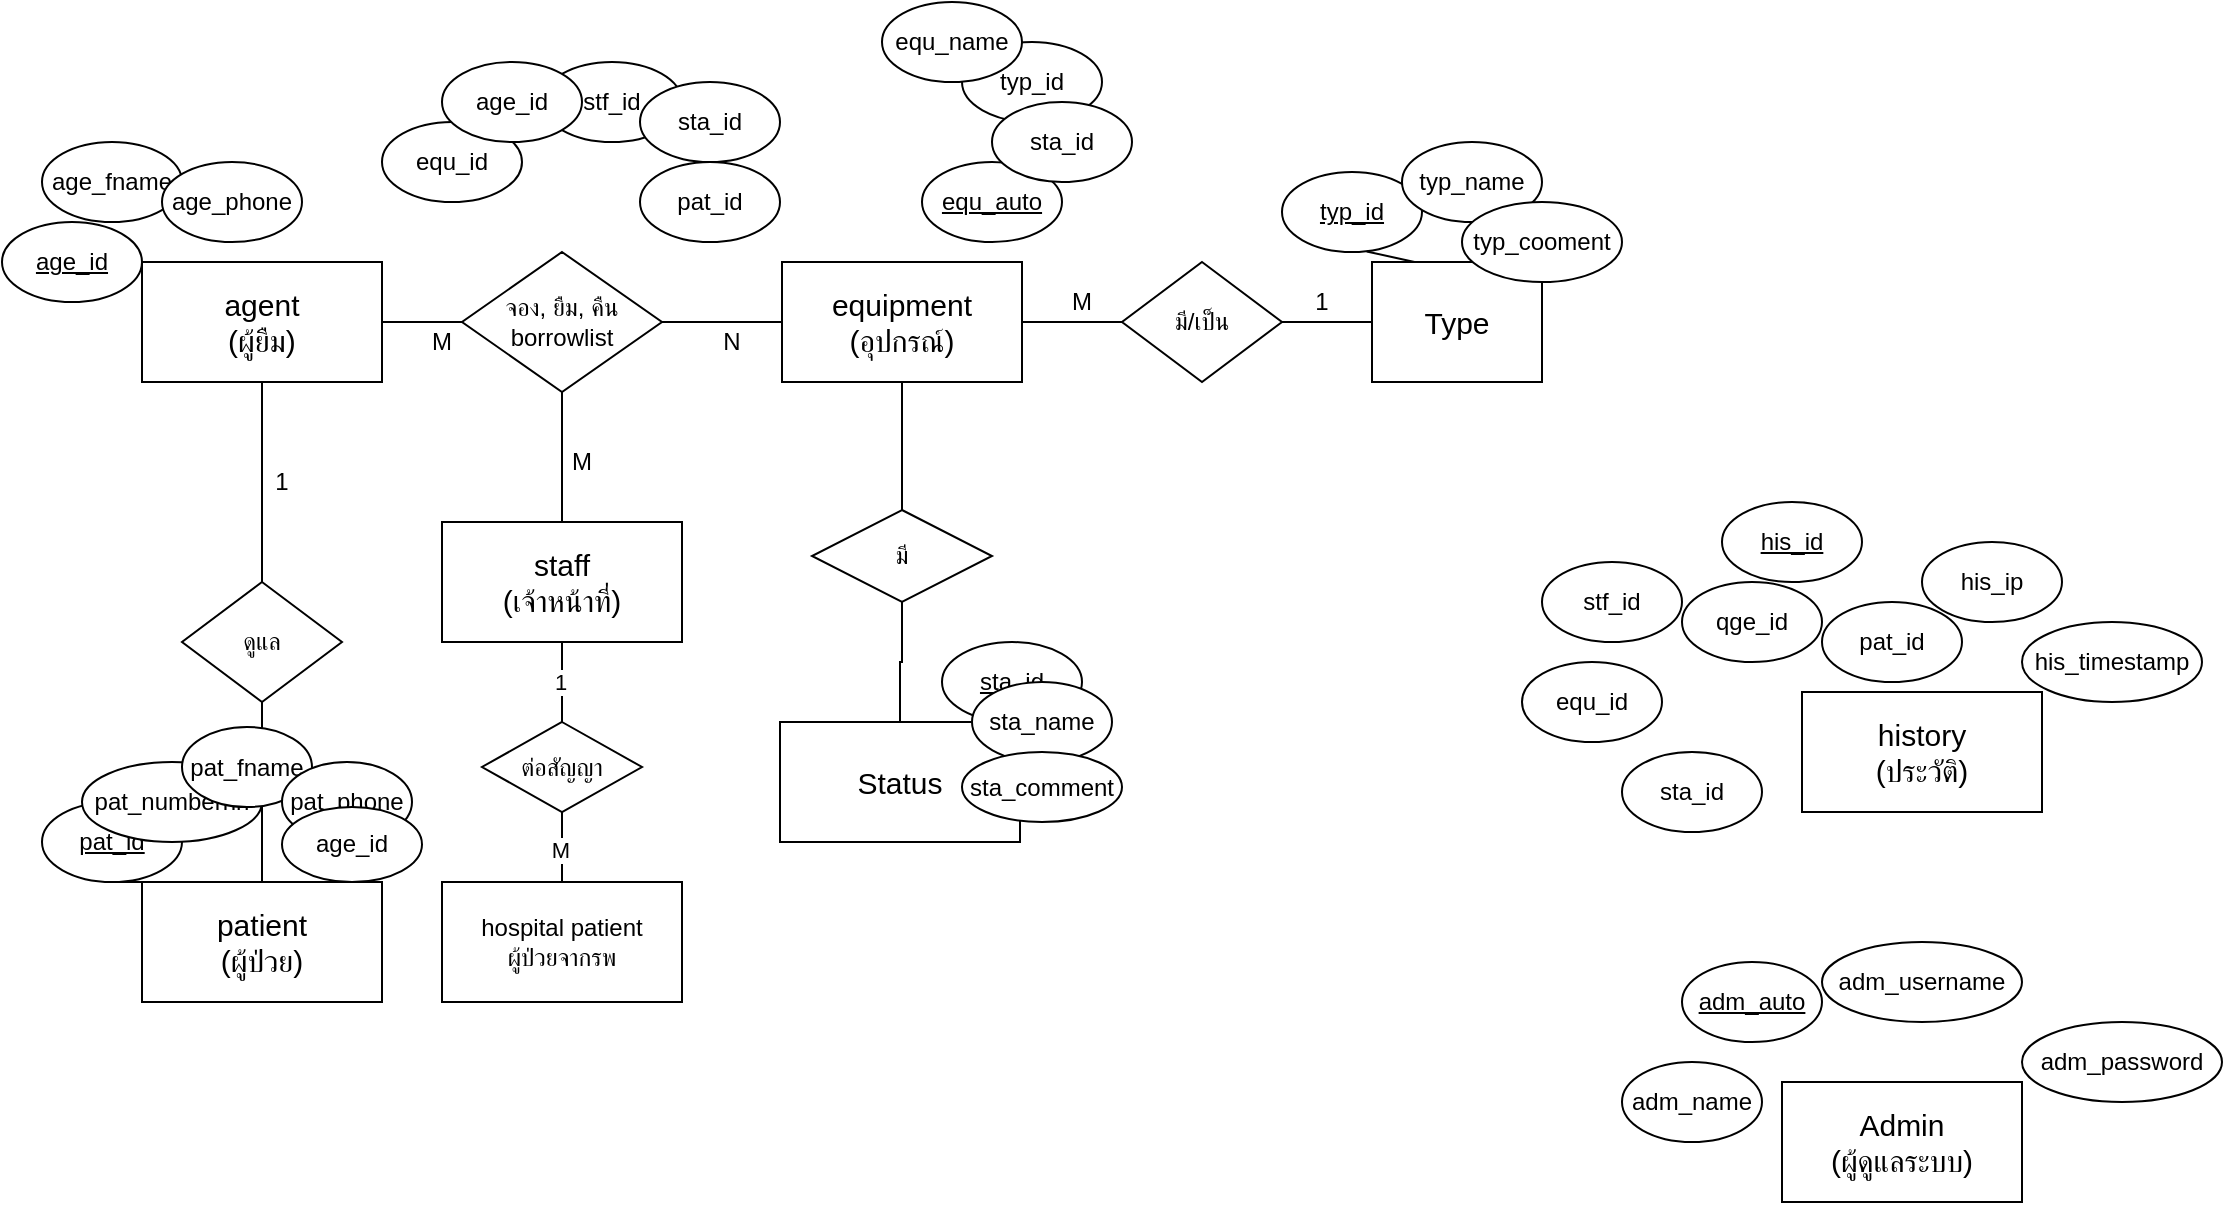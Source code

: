 <mxfile version="24.4.7" type="device">
  <diagram name="Page-1" id="ZSZmgNhU9nOJoryi1aqg">
    <mxGraphModel dx="1219" dy="607" grid="1" gridSize="10" guides="1" tooltips="1" connect="1" arrows="1" fold="1" page="1" pageScale="1" pageWidth="1169" pageHeight="827" math="0" shadow="0">
      <root>
        <mxCell id="0" />
        <mxCell id="1" parent="0" />
        <mxCell id="INkDduoj81UkgjcefhKB-1" value="&lt;div&gt;&lt;span style=&quot;font-size: 15px;&quot;&gt;patient&lt;/span&gt;&lt;/div&gt;&lt;font style=&quot;font-size: 15px;&quot;&gt;(ผู้ป่วย)&lt;/font&gt;" style="rounded=0;whiteSpace=wrap;html=1;" parent="1" vertex="1">
          <mxGeometry x="90" y="600" width="120" height="60" as="geometry" />
        </mxCell>
        <mxCell id="INkDduoj81UkgjcefhKB-2" value="&lt;div&gt;&lt;span style=&quot;font-size: 15px;&quot;&gt;agent&lt;/span&gt;&lt;/div&gt;&lt;font style=&quot;font-size: 15px;&quot;&gt;(ผู้ยืม)&lt;/font&gt;" style="rounded=0;whiteSpace=wrap;html=1;" parent="1" vertex="1">
          <mxGeometry x="90" y="290" width="120" height="60" as="geometry" />
        </mxCell>
        <mxCell id="INkDduoj81UkgjcefhKB-3" value="ดูแล" style="rhombus;whiteSpace=wrap;html=1;" parent="1" vertex="1">
          <mxGeometry x="110" y="450" width="80" height="60" as="geometry" />
        </mxCell>
        <mxCell id="KyuhIxlcYk9y87k8hx-3-3" style="edgeStyle=orthogonalEdgeStyle;rounded=0;orthogonalLoop=1;jettySize=auto;html=1;exitX=0.5;exitY=1;exitDx=0;exitDy=0;entryX=0.5;entryY=0;entryDx=0;entryDy=0;endArrow=none;endFill=0;" parent="1" source="INkDduoj81UkgjcefhKB-4" target="KyuhIxlcYk9y87k8hx-3-1" edge="1">
          <mxGeometry relative="1" as="geometry" />
        </mxCell>
        <mxCell id="INkDduoj81UkgjcefhKB-4" value="&lt;div&gt;&lt;font style=&quot;font-size: 15px;&quot;&gt;equipment&lt;/font&gt;&lt;/div&gt;&lt;font style=&quot;font-size: 15px;&quot;&gt;(อุปกรณ์)&lt;/font&gt;" style="rounded=0;whiteSpace=wrap;html=1;" parent="1" vertex="1">
          <mxGeometry x="410" y="290" width="120" height="60" as="geometry" />
        </mxCell>
        <mxCell id="INkDduoj81UkgjcefhKB-6" value="จอง, ยืม, คืน&lt;div&gt;borrowlist&lt;br&gt;&lt;/div&gt;" style="rhombus;whiteSpace=wrap;html=1;" parent="1" vertex="1">
          <mxGeometry x="250" y="285" width="100" height="70" as="geometry" />
        </mxCell>
        <mxCell id="INkDduoj81UkgjcefhKB-8" value="" style="endArrow=none;html=1;rounded=0;exitX=1;exitY=0.5;exitDx=0;exitDy=0;entryX=0;entryY=0.5;entryDx=0;entryDy=0;endFill=0;" parent="1" source="INkDduoj81UkgjcefhKB-2" target="INkDduoj81UkgjcefhKB-6" edge="1">
          <mxGeometry width="50" height="50" relative="1" as="geometry">
            <mxPoint x="460" y="330" as="sourcePoint" />
            <mxPoint x="510" y="280" as="targetPoint" />
          </mxGeometry>
        </mxCell>
        <mxCell id="INkDduoj81UkgjcefhKB-10" value="" style="endArrow=none;html=1;rounded=0;exitX=1;exitY=0.5;exitDx=0;exitDy=0;entryX=0;entryY=0.5;entryDx=0;entryDy=0;" parent="1" source="INkDduoj81UkgjcefhKB-6" target="INkDduoj81UkgjcefhKB-4" edge="1">
          <mxGeometry width="50" height="50" relative="1" as="geometry">
            <mxPoint x="420" y="330" as="sourcePoint" />
            <mxPoint x="470" y="280" as="targetPoint" />
          </mxGeometry>
        </mxCell>
        <mxCell id="INkDduoj81UkgjcefhKB-11" value="มี/เป็น" style="rhombus;whiteSpace=wrap;html=1;" parent="1" vertex="1">
          <mxGeometry x="580" y="290" width="80" height="60" as="geometry" />
        </mxCell>
        <mxCell id="INkDduoj81UkgjcefhKB-12" value="&lt;span style=&quot;font-size: 15px;&quot;&gt;Type&lt;/span&gt;" style="rounded=0;whiteSpace=wrap;html=1;" parent="1" vertex="1">
          <mxGeometry x="705" y="290" width="85" height="60" as="geometry" />
        </mxCell>
        <mxCell id="INkDduoj81UkgjcefhKB-13" value="" style="endArrow=none;html=1;rounded=0;exitX=1;exitY=0.5;exitDx=0;exitDy=0;entryX=0;entryY=0.5;entryDx=0;entryDy=0;" parent="1" source="INkDduoj81UkgjcefhKB-4" target="INkDduoj81UkgjcefhKB-11" edge="1">
          <mxGeometry width="50" height="50" relative="1" as="geometry">
            <mxPoint x="790" y="400" as="sourcePoint" />
            <mxPoint x="840" y="350" as="targetPoint" />
          </mxGeometry>
        </mxCell>
        <mxCell id="INkDduoj81UkgjcefhKB-14" value="&lt;span style=&quot;font-size: 15px;&quot;&gt;Status&lt;/span&gt;" style="rounded=0;whiteSpace=wrap;html=1;" parent="1" vertex="1">
          <mxGeometry x="409" y="520" width="120" height="60" as="geometry" />
        </mxCell>
        <mxCell id="INkDduoj81UkgjcefhKB-15" value="&lt;div&gt;&lt;span style=&quot;font-size: 15px;&quot;&gt;history&lt;/span&gt;&lt;/div&gt;&lt;span style=&quot;font-size: 15px;&quot;&gt;(ประวัติ)&lt;/span&gt;" style="rounded=0;whiteSpace=wrap;html=1;" parent="1" vertex="1">
          <mxGeometry x="920" y="505" width="120" height="60" as="geometry" />
        </mxCell>
        <mxCell id="INkDduoj81UkgjcefhKB-16" value="" style="endArrow=none;html=1;rounded=0;exitX=0.5;exitY=1;exitDx=0;exitDy=0;" parent="1" source="INkDduoj81UkgjcefhKB-2" target="INkDduoj81UkgjcefhKB-3" edge="1">
          <mxGeometry width="50" height="50" relative="1" as="geometry">
            <mxPoint x="330" y="450" as="sourcePoint" />
            <mxPoint x="380" y="400" as="targetPoint" />
          </mxGeometry>
        </mxCell>
        <mxCell id="INkDduoj81UkgjcefhKB-17" value="" style="endArrow=none;html=1;rounded=0;exitX=0.5;exitY=1;exitDx=0;exitDy=0;entryX=0.5;entryY=0;entryDx=0;entryDy=0;" parent="1" source="INkDduoj81UkgjcefhKB-3" target="INkDduoj81UkgjcefhKB-1" edge="1">
          <mxGeometry width="50" height="50" relative="1" as="geometry">
            <mxPoint x="330" y="450" as="sourcePoint" />
            <mxPoint x="380" y="400" as="targetPoint" />
          </mxGeometry>
        </mxCell>
        <mxCell id="INkDduoj81UkgjcefhKB-18" value="" style="endArrow=none;html=1;rounded=0;exitX=1;exitY=0.5;exitDx=0;exitDy=0;entryX=0;entryY=0.5;entryDx=0;entryDy=0;" parent="1" source="INkDduoj81UkgjcefhKB-11" target="INkDduoj81UkgjcefhKB-12" edge="1">
          <mxGeometry width="50" height="50" relative="1" as="geometry">
            <mxPoint x="670" y="440" as="sourcePoint" />
            <mxPoint x="720" y="390" as="targetPoint" />
          </mxGeometry>
        </mxCell>
        <mxCell id="INkDduoj81UkgjcefhKB-20" value="stf_id" style="ellipse;whiteSpace=wrap;html=1;" parent="1" vertex="1">
          <mxGeometry x="290" y="190" width="70" height="40" as="geometry" />
        </mxCell>
        <mxCell id="INkDduoj81UkgjcefhKB-21" value="pat_id" style="ellipse;whiteSpace=wrap;html=1;" parent="1" vertex="1">
          <mxGeometry x="339" y="240" width="70" height="40" as="geometry" />
        </mxCell>
        <mxCell id="INkDduoj81UkgjcefhKB-22" value="&lt;u&gt;age_id&lt;/u&gt;" style="ellipse;whiteSpace=wrap;html=1;" parent="1" vertex="1">
          <mxGeometry x="20" y="270" width="70" height="40" as="geometry" />
        </mxCell>
        <mxCell id="INkDduoj81UkgjcefhKB-23" value="&lt;u&gt;pat_id&lt;/u&gt;" style="ellipse;whiteSpace=wrap;html=1;" parent="1" vertex="1">
          <mxGeometry x="40" y="560" width="70" height="40" as="geometry" />
        </mxCell>
        <mxCell id="INkDduoj81UkgjcefhKB-24" value="age_fname" style="ellipse;whiteSpace=wrap;html=1;" parent="1" vertex="1">
          <mxGeometry x="40" y="230" width="70" height="40" as="geometry" />
        </mxCell>
        <mxCell id="INkDduoj81UkgjcefhKB-25" value="&lt;u&gt;equ_auto&lt;/u&gt;" style="ellipse;whiteSpace=wrap;html=1;" parent="1" vertex="1">
          <mxGeometry x="480" y="240" width="70" height="40" as="geometry" />
        </mxCell>
        <mxCell id="INkDduoj81UkgjcefhKB-26" value="&lt;u&gt;typ_id&lt;/u&gt;" style="ellipse;whiteSpace=wrap;html=1;" parent="1" vertex="1">
          <mxGeometry x="660" y="245" width="70" height="40" as="geometry" />
        </mxCell>
        <mxCell id="INkDduoj81UkgjcefhKB-27" value="typ_name" style="ellipse;whiteSpace=wrap;html=1;" parent="1" vertex="1">
          <mxGeometry x="720" y="230" width="70" height="40" as="geometry" />
        </mxCell>
        <mxCell id="INkDduoj81UkgjcefhKB-28" value="&lt;u&gt;sta_id&lt;/u&gt;" style="ellipse;whiteSpace=wrap;html=1;" parent="1" vertex="1">
          <mxGeometry x="490" y="480" width="70" height="40" as="geometry" />
        </mxCell>
        <mxCell id="KyuhIxlcYk9y87k8hx-3-6" value="" style="edgeStyle=orthogonalEdgeStyle;rounded=0;orthogonalLoop=1;jettySize=auto;html=1;endArrow=none;endFill=0;" parent="1" source="INkDduoj81UkgjcefhKB-30" target="KyuhIxlcYk9y87k8hx-3-5" edge="1">
          <mxGeometry relative="1" as="geometry" />
        </mxCell>
        <mxCell id="KyuhIxlcYk9y87k8hx-3-10" value="1" style="edgeLabel;html=1;align=center;verticalAlign=middle;resizable=0;points=[];" parent="KyuhIxlcYk9y87k8hx-3-6" vertex="1" connectable="0">
          <mxGeometry x="-0.028" y="-1" relative="1" as="geometry">
            <mxPoint as="offset" />
          </mxGeometry>
        </mxCell>
        <mxCell id="INkDduoj81UkgjcefhKB-30" value="&lt;div&gt;&lt;span style=&quot;font-size: 15px;&quot;&gt;staff&lt;/span&gt;&lt;/div&gt;&lt;div&gt;&lt;span style=&quot;font-size: 15px;&quot;&gt;(เจ้าหน้าที่)&lt;/span&gt;&lt;/div&gt;" style="rounded=0;whiteSpace=wrap;html=1;" parent="1" vertex="1">
          <mxGeometry x="240" y="420" width="120" height="60" as="geometry" />
        </mxCell>
        <mxCell id="INkDduoj81UkgjcefhKB-31" value="" style="endArrow=none;html=1;rounded=0;exitX=0.5;exitY=1;exitDx=0;exitDy=0;entryX=0.5;entryY=0;entryDx=0;entryDy=0;" parent="1" source="INkDduoj81UkgjcefhKB-6" target="INkDduoj81UkgjcefhKB-30" edge="1">
          <mxGeometry width="50" height="50" relative="1" as="geometry">
            <mxPoint x="420" y="440" as="sourcePoint" />
            <mxPoint x="470" y="390" as="targetPoint" />
          </mxGeometry>
        </mxCell>
        <mxCell id="INkDduoj81UkgjcefhKB-32" value="M" style="text;html=1;align=center;verticalAlign=middle;whiteSpace=wrap;rounded=0;" parent="1" vertex="1">
          <mxGeometry x="150" y="540" width="20" height="25" as="geometry" />
        </mxCell>
        <mxCell id="INkDduoj81UkgjcefhKB-33" value="1" style="text;html=1;align=center;verticalAlign=middle;whiteSpace=wrap;rounded=0;" parent="1" vertex="1">
          <mxGeometry x="150" y="390" width="20" height="20" as="geometry" />
        </mxCell>
        <mxCell id="INkDduoj81UkgjcefhKB-34" value="M" style="text;html=1;align=center;verticalAlign=middle;whiteSpace=wrap;rounded=0;" parent="1" vertex="1">
          <mxGeometry x="230" y="320" width="20" height="20" as="geometry" />
        </mxCell>
        <mxCell id="INkDduoj81UkgjcefhKB-35" value="N" style="text;html=1;align=center;verticalAlign=middle;whiteSpace=wrap;rounded=0;" parent="1" vertex="1">
          <mxGeometry x="375" y="320" width="20" height="20" as="geometry" />
        </mxCell>
        <mxCell id="INkDduoj81UkgjcefhKB-37" value="M" style="text;html=1;align=center;verticalAlign=middle;whiteSpace=wrap;rounded=0;" parent="1" vertex="1">
          <mxGeometry x="300" y="380" width="20" height="20" as="geometry" />
        </mxCell>
        <mxCell id="INkDduoj81UkgjcefhKB-38" value="M" style="text;html=1;align=center;verticalAlign=middle;whiteSpace=wrap;rounded=0;" parent="1" vertex="1">
          <mxGeometry x="550" y="300" width="20" height="20" as="geometry" />
        </mxCell>
        <mxCell id="INkDduoj81UkgjcefhKB-39" value="1" style="text;html=1;align=center;verticalAlign=middle;whiteSpace=wrap;rounded=0;" parent="1" vertex="1">
          <mxGeometry x="670" y="300" width="20" height="20" as="geometry" />
        </mxCell>
        <mxCell id="INkDduoj81UkgjcefhKB-40" value="" style="endArrow=none;html=1;rounded=0;exitX=0.25;exitY=0;exitDx=0;exitDy=0;entryX=0.5;entryY=1;entryDx=0;entryDy=0;" parent="1" source="INkDduoj81UkgjcefhKB-1" target="INkDduoj81UkgjcefhKB-23" edge="1">
          <mxGeometry width="50" height="50" relative="1" as="geometry">
            <mxPoint x="290" y="480" as="sourcePoint" />
            <mxPoint x="340" y="430" as="targetPoint" />
          </mxGeometry>
        </mxCell>
        <mxCell id="INkDduoj81UkgjcefhKB-46" value="" style="endArrow=none;html=1;rounded=0;exitX=0.25;exitY=0;exitDx=0;exitDy=0;entryX=0.605;entryY=0.993;entryDx=0;entryDy=0;entryPerimeter=0;" parent="1" source="INkDduoj81UkgjcefhKB-12" target="INkDduoj81UkgjcefhKB-26" edge="1">
          <mxGeometry width="50" height="50" relative="1" as="geometry">
            <mxPoint x="585" y="340" as="sourcePoint" />
            <mxPoint x="635" y="290" as="targetPoint" />
          </mxGeometry>
        </mxCell>
        <mxCell id="INkDduoj81UkgjcefhKB-47" value="" style="endArrow=none;html=1;rounded=0;exitX=0.75;exitY=0;exitDx=0;exitDy=0;entryX=0.5;entryY=1;entryDx=0;entryDy=0;" parent="1" source="INkDduoj81UkgjcefhKB-12" target="INkDduoj81UkgjcefhKB-27" edge="1">
          <mxGeometry width="50" height="50" relative="1" as="geometry">
            <mxPoint x="585" y="340" as="sourcePoint" />
            <mxPoint x="635" y="290" as="targetPoint" />
          </mxGeometry>
        </mxCell>
        <mxCell id="INkDduoj81UkgjcefhKB-58" value="sta_name" style="ellipse;whiteSpace=wrap;html=1;" parent="1" vertex="1">
          <mxGeometry x="505" y="500" width="70" height="40" as="geometry" />
        </mxCell>
        <mxCell id="INkDduoj81UkgjcefhKB-71" value="&lt;div&gt;&lt;span style=&quot;font-size: 15px;&quot;&gt;Admin&lt;/span&gt;&lt;/div&gt;&lt;span style=&quot;font-size: 15px;&quot;&gt;(ผู้ดูแลระบบ)&lt;/span&gt;" style="rounded=0;whiteSpace=wrap;html=1;" parent="1" vertex="1">
          <mxGeometry x="910" y="700" width="120" height="60" as="geometry" />
        </mxCell>
        <mxCell id="INkDduoj81UkgjcefhKB-72" value="equ_id" style="ellipse;whiteSpace=wrap;html=1;" parent="1" vertex="1">
          <mxGeometry x="210" y="220" width="70" height="40" as="geometry" />
        </mxCell>
        <mxCell id="KyuhIxlcYk9y87k8hx-3-2" style="edgeStyle=orthogonalEdgeStyle;rounded=0;orthogonalLoop=1;jettySize=auto;html=1;exitX=0.5;exitY=1;exitDx=0;exitDy=0;endArrow=none;endFill=0;" parent="1" source="KyuhIxlcYk9y87k8hx-3-1" target="INkDduoj81UkgjcefhKB-14" edge="1">
          <mxGeometry relative="1" as="geometry" />
        </mxCell>
        <mxCell id="KyuhIxlcYk9y87k8hx-3-1" value="มี" style="rhombus;whiteSpace=wrap;html=1;" parent="1" vertex="1">
          <mxGeometry x="425" y="414" width="90" height="46" as="geometry" />
        </mxCell>
        <mxCell id="KyuhIxlcYk9y87k8hx-3-4" value="hospital patient&lt;br&gt;ผู้ป่วยจากรพ" style="rounded=0;whiteSpace=wrap;html=1;" parent="1" vertex="1">
          <mxGeometry x="240" y="600" width="120" height="60" as="geometry" />
        </mxCell>
        <mxCell id="KyuhIxlcYk9y87k8hx-3-7" value="" style="edgeStyle=orthogonalEdgeStyle;rounded=0;orthogonalLoop=1;jettySize=auto;html=1;endArrow=none;endFill=0;" parent="1" source="KyuhIxlcYk9y87k8hx-3-5" target="KyuhIxlcYk9y87k8hx-3-4" edge="1">
          <mxGeometry relative="1" as="geometry" />
        </mxCell>
        <mxCell id="KyuhIxlcYk9y87k8hx-3-11" value="M" style="edgeLabel;html=1;align=center;verticalAlign=middle;resizable=0;points=[];" parent="KyuhIxlcYk9y87k8hx-3-7" vertex="1" connectable="0">
          <mxGeometry x="-0.049" y="1" relative="1" as="geometry">
            <mxPoint as="offset" />
          </mxGeometry>
        </mxCell>
        <mxCell id="KyuhIxlcYk9y87k8hx-3-5" value="ต่อสัญญา" style="rhombus;whiteSpace=wrap;html=1;" parent="1" vertex="1">
          <mxGeometry x="260" y="520" width="80" height="45" as="geometry" />
        </mxCell>
        <mxCell id="KyuhIxlcYk9y87k8hx-3-13" value="&lt;u&gt;adm_auto&lt;/u&gt;" style="ellipse;whiteSpace=wrap;html=1;" parent="1" vertex="1">
          <mxGeometry x="860" y="640" width="70" height="40" as="geometry" />
        </mxCell>
        <mxCell id="KyuhIxlcYk9y87k8hx-3-14" value="adm_name" style="ellipse;whiteSpace=wrap;html=1;" parent="1" vertex="1">
          <mxGeometry x="830" y="690" width="70" height="40" as="geometry" />
        </mxCell>
        <mxCell id="KyuhIxlcYk9y87k8hx-3-15" value="adm_username" style="ellipse;whiteSpace=wrap;html=1;" parent="1" vertex="1">
          <mxGeometry x="930" y="630" width="100" height="40" as="geometry" />
        </mxCell>
        <mxCell id="KyuhIxlcYk9y87k8hx-3-16" value="adm_password" style="ellipse;whiteSpace=wrap;html=1;" parent="1" vertex="1">
          <mxGeometry x="1030" y="670" width="100" height="40" as="geometry" />
        </mxCell>
        <mxCell id="KyuhIxlcYk9y87k8hx-3-17" value="age_phone" style="ellipse;whiteSpace=wrap;html=1;" parent="1" vertex="1">
          <mxGeometry x="100" y="240" width="70" height="40" as="geometry" />
        </mxCell>
        <mxCell id="KyuhIxlcYk9y87k8hx-3-18" value="sta_id" style="ellipse;whiteSpace=wrap;html=1;" parent="1" vertex="1">
          <mxGeometry x="339" y="200" width="70" height="40" as="geometry" />
        </mxCell>
        <mxCell id="KyuhIxlcYk9y87k8hx-3-19" value="age_id" style="ellipse;whiteSpace=wrap;html=1;" parent="1" vertex="1">
          <mxGeometry x="240" y="190" width="70" height="40" as="geometry" />
        </mxCell>
        <mxCell id="KyuhIxlcYk9y87k8hx-3-20" value="typ_id" style="ellipse;whiteSpace=wrap;html=1;" parent="1" vertex="1">
          <mxGeometry x="500" y="180" width="70" height="40" as="geometry" />
        </mxCell>
        <mxCell id="KyuhIxlcYk9y87k8hx-3-21" value="sta_id" style="ellipse;whiteSpace=wrap;html=1;" parent="1" vertex="1">
          <mxGeometry x="515" y="210" width="70" height="40" as="geometry" />
        </mxCell>
        <mxCell id="KyuhIxlcYk9y87k8hx-3-22" value="equ_name" style="ellipse;whiteSpace=wrap;html=1;" parent="1" vertex="1">
          <mxGeometry x="460" y="160" width="70" height="40" as="geometry" />
        </mxCell>
        <mxCell id="KyuhIxlcYk9y87k8hx-3-23" value="typ_cooment" style="ellipse;whiteSpace=wrap;html=1;" parent="1" vertex="1">
          <mxGeometry x="750" y="260" width="80" height="40" as="geometry" />
        </mxCell>
        <mxCell id="KyuhIxlcYk9y87k8hx-3-24" value="sta_comment" style="ellipse;whiteSpace=wrap;html=1;" parent="1" vertex="1">
          <mxGeometry x="500" y="535" width="80" height="35" as="geometry" />
        </mxCell>
        <mxCell id="KyuhIxlcYk9y87k8hx-3-25" value="pat_numberhn" style="ellipse;whiteSpace=wrap;html=1;" parent="1" vertex="1">
          <mxGeometry x="60" y="540" width="90" height="40" as="geometry" />
        </mxCell>
        <mxCell id="KyuhIxlcYk9y87k8hx-3-26" value="pat_fname" style="ellipse;whiteSpace=wrap;html=1;" parent="1" vertex="1">
          <mxGeometry x="110" y="522.5" width="65" height="40" as="geometry" />
        </mxCell>
        <mxCell id="KyuhIxlcYk9y87k8hx-3-27" value="pat_phone" style="ellipse;whiteSpace=wrap;html=1;" parent="1" vertex="1">
          <mxGeometry x="160" y="540" width="65" height="40" as="geometry" />
        </mxCell>
        <mxCell id="KyuhIxlcYk9y87k8hx-3-28" value="age_id" style="ellipse;whiteSpace=wrap;html=1;" parent="1" vertex="1">
          <mxGeometry x="160" y="562.5" width="70" height="37.5" as="geometry" />
        </mxCell>
        <mxCell id="4J9xrrfm5umQwLhtA4bm-1" value="&lt;span&gt;equ_id&lt;/span&gt;" style="ellipse;whiteSpace=wrap;html=1;fontStyle=0" vertex="1" parent="1">
          <mxGeometry x="780" y="490" width="70" height="40" as="geometry" />
        </mxCell>
        <mxCell id="4J9xrrfm5umQwLhtA4bm-2" value="sta_id" style="ellipse;whiteSpace=wrap;html=1;fontStyle=0" vertex="1" parent="1">
          <mxGeometry x="830" y="535" width="70" height="40" as="geometry" />
        </mxCell>
        <mxCell id="4J9xrrfm5umQwLhtA4bm-3" value="&lt;span&gt;qge_id&lt;/span&gt;" style="ellipse;whiteSpace=wrap;html=1;fontStyle=0" vertex="1" parent="1">
          <mxGeometry x="860" y="450" width="70" height="40" as="geometry" />
        </mxCell>
        <mxCell id="4J9xrrfm5umQwLhtA4bm-4" value="&lt;span&gt;&lt;u&gt;his_id&lt;/u&gt;&lt;/span&gt;" style="ellipse;whiteSpace=wrap;html=1;fontStyle=0" vertex="1" parent="1">
          <mxGeometry x="880" y="410" width="70" height="40" as="geometry" />
        </mxCell>
        <mxCell id="4J9xrrfm5umQwLhtA4bm-5" value="pat_id" style="ellipse;whiteSpace=wrap;html=1;fontStyle=0" vertex="1" parent="1">
          <mxGeometry x="930" y="460" width="70" height="40" as="geometry" />
        </mxCell>
        <mxCell id="4J9xrrfm5umQwLhtA4bm-6" value="stf_id" style="ellipse;whiteSpace=wrap;html=1;fontStyle=0" vertex="1" parent="1">
          <mxGeometry x="790" y="440" width="70" height="40" as="geometry" />
        </mxCell>
        <mxCell id="4J9xrrfm5umQwLhtA4bm-7" value="&lt;span&gt;his_ip&lt;/span&gt;" style="ellipse;whiteSpace=wrap;html=1;fontStyle=0" vertex="1" parent="1">
          <mxGeometry x="980" y="430" width="70" height="40" as="geometry" />
        </mxCell>
        <mxCell id="4J9xrrfm5umQwLhtA4bm-9" value="&lt;span&gt;his_timestamp&lt;/span&gt;" style="ellipse;whiteSpace=wrap;html=1;fontStyle=0" vertex="1" parent="1">
          <mxGeometry x="1030" y="470" width="90" height="40" as="geometry" />
        </mxCell>
      </root>
    </mxGraphModel>
  </diagram>
</mxfile>
